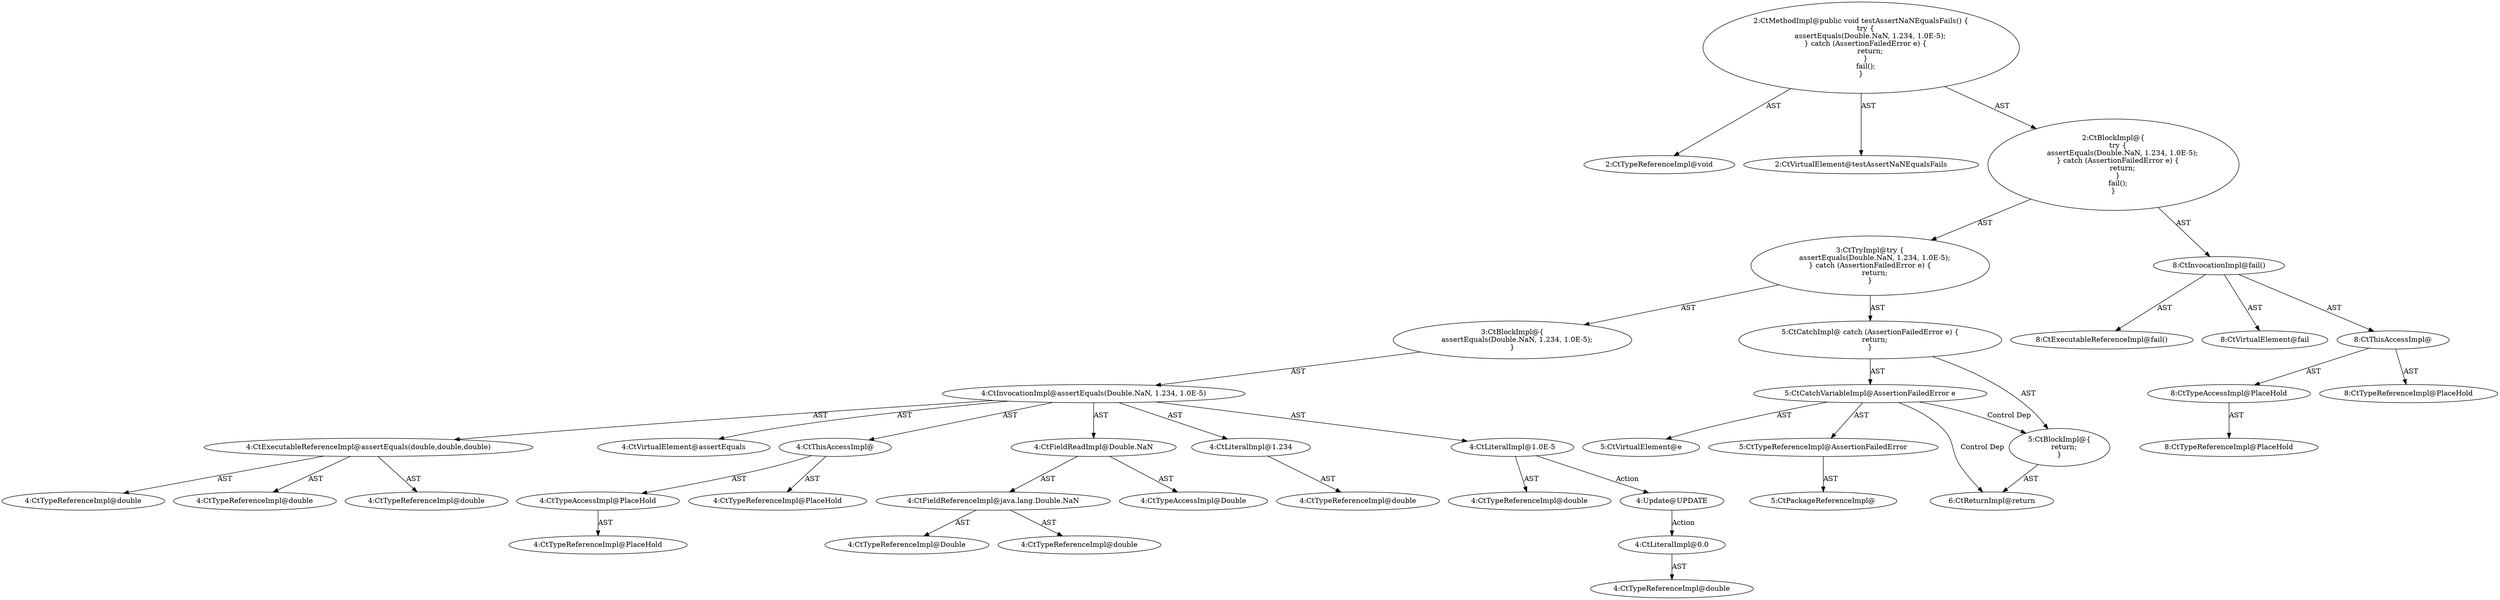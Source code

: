 digraph "testAssertNaNEqualsFails#?" {
0 [label="2:CtTypeReferenceImpl@void" shape=ellipse]
1 [label="2:CtVirtualElement@testAssertNaNEqualsFails" shape=ellipse]
2 [label="4:CtExecutableReferenceImpl@assertEquals(double,double,double)" shape=ellipse]
3 [label="4:CtTypeReferenceImpl@double" shape=ellipse]
4 [label="4:CtTypeReferenceImpl@double" shape=ellipse]
5 [label="4:CtTypeReferenceImpl@double" shape=ellipse]
6 [label="4:CtVirtualElement@assertEquals" shape=ellipse]
7 [label="4:CtTypeAccessImpl@PlaceHold" shape=ellipse]
8 [label="4:CtTypeReferenceImpl@PlaceHold" shape=ellipse]
9 [label="4:CtThisAccessImpl@" shape=ellipse]
10 [label="4:CtTypeReferenceImpl@PlaceHold" shape=ellipse]
11 [label="4:CtFieldReferenceImpl@java.lang.Double.NaN" shape=ellipse]
12 [label="4:CtTypeReferenceImpl@Double" shape=ellipse]
13 [label="4:CtTypeReferenceImpl@double" shape=ellipse]
14 [label="4:CtFieldReadImpl@Double.NaN" shape=ellipse]
15 [label="4:CtTypeAccessImpl@Double" shape=ellipse]
16 [label="4:CtLiteralImpl@1.234" shape=ellipse]
17 [label="4:CtTypeReferenceImpl@double" shape=ellipse]
18 [label="4:CtLiteralImpl@1.0E-5" shape=ellipse]
19 [label="4:CtTypeReferenceImpl@double" shape=ellipse]
20 [label="4:CtInvocationImpl@assertEquals(Double.NaN, 1.234, 1.0E-5)" shape=ellipse]
21 [label="3:CtBlockImpl@\{
    assertEquals(Double.NaN, 1.234, 1.0E-5);
\}" shape=ellipse]
22 [label="5:CtVirtualElement@e" shape=ellipse]
23 [label="5:CtTypeReferenceImpl@AssertionFailedError" shape=ellipse]
24 [label="5:CtPackageReferenceImpl@" shape=ellipse]
25 [label="5:CtCatchVariableImpl@AssertionFailedError e" shape=ellipse]
26 [label="6:CtReturnImpl@return" shape=ellipse]
27 [label="5:CtBlockImpl@\{
    return;
\}" shape=ellipse]
28 [label="5:CtCatchImpl@ catch (AssertionFailedError e) \{
    return;
\}" shape=ellipse]
29 [label="3:CtTryImpl@try \{
    assertEquals(Double.NaN, 1.234, 1.0E-5);
\} catch (AssertionFailedError e) \{
    return;
\}" shape=ellipse]
30 [label="8:CtExecutableReferenceImpl@fail()" shape=ellipse]
31 [label="8:CtVirtualElement@fail" shape=ellipse]
32 [label="8:CtTypeAccessImpl@PlaceHold" shape=ellipse]
33 [label="8:CtTypeReferenceImpl@PlaceHold" shape=ellipse]
34 [label="8:CtThisAccessImpl@" shape=ellipse]
35 [label="8:CtTypeReferenceImpl@PlaceHold" shape=ellipse]
36 [label="8:CtInvocationImpl@fail()" shape=ellipse]
37 [label="2:CtBlockImpl@\{
    try \{
        assertEquals(Double.NaN, 1.234, 1.0E-5);
    \} catch (AssertionFailedError e) \{
        return;
    \}
    fail();
\}" shape=ellipse]
38 [label="2:CtMethodImpl@public void testAssertNaNEqualsFails() \{
    try \{
        assertEquals(Double.NaN, 1.234, 1.0E-5);
    \} catch (AssertionFailedError e) \{
        return;
    \}
    fail();
\}" shape=ellipse]
39 [label="4:Update@UPDATE" shape=ellipse]
40 [label="4:CtTypeReferenceImpl@double" shape=ellipse]
41 [label="4:CtLiteralImpl@0.0" shape=ellipse]
2 -> 3 [label="AST"];
2 -> 4 [label="AST"];
2 -> 5 [label="AST"];
7 -> 8 [label="AST"];
9 -> 10 [label="AST"];
9 -> 7 [label="AST"];
11 -> 12 [label="AST"];
11 -> 13 [label="AST"];
14 -> 15 [label="AST"];
14 -> 11 [label="AST"];
16 -> 17 [label="AST"];
18 -> 19 [label="AST"];
18 -> 39 [label="Action"];
20 -> 6 [label="AST"];
20 -> 9 [label="AST"];
20 -> 2 [label="AST"];
20 -> 14 [label="AST"];
20 -> 16 [label="AST"];
20 -> 18 [label="AST"];
21 -> 20 [label="AST"];
23 -> 24 [label="AST"];
25 -> 22 [label="AST"];
25 -> 23 [label="AST"];
25 -> 27 [label="Control Dep"];
25 -> 26 [label="Control Dep"];
27 -> 26 [label="AST"];
28 -> 25 [label="AST"];
28 -> 27 [label="AST"];
29 -> 21 [label="AST"];
29 -> 28 [label="AST"];
32 -> 33 [label="AST"];
34 -> 35 [label="AST"];
34 -> 32 [label="AST"];
36 -> 31 [label="AST"];
36 -> 34 [label="AST"];
36 -> 30 [label="AST"];
37 -> 29 [label="AST"];
37 -> 36 [label="AST"];
38 -> 1 [label="AST"];
38 -> 0 [label="AST"];
38 -> 37 [label="AST"];
39 -> 41 [label="Action"];
41 -> 40 [label="AST"];
}
